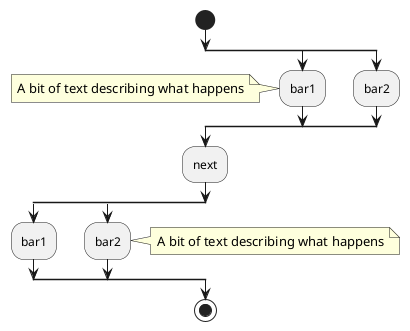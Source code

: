 {
  "sha1": "kbstt92uigw2fjkaywq7vw9boqygiwb",
  "insertion": {
    "when": "2024-06-03T18:59:32.817Z",
    "url": "http://forum.plantuml.net/8729/note-right-breaks-split-in-activity-beta",
    "user": "plantuml@gmail.com"
  }
}
@startuml
start
split
:bar1;
note
A bit of text describing what happens
end note
split again
:bar2;
end split
:next;
split
:bar1;
split again
:bar2;
note right
A bit of text describing what happens
end note
end split
stop
@enduml
